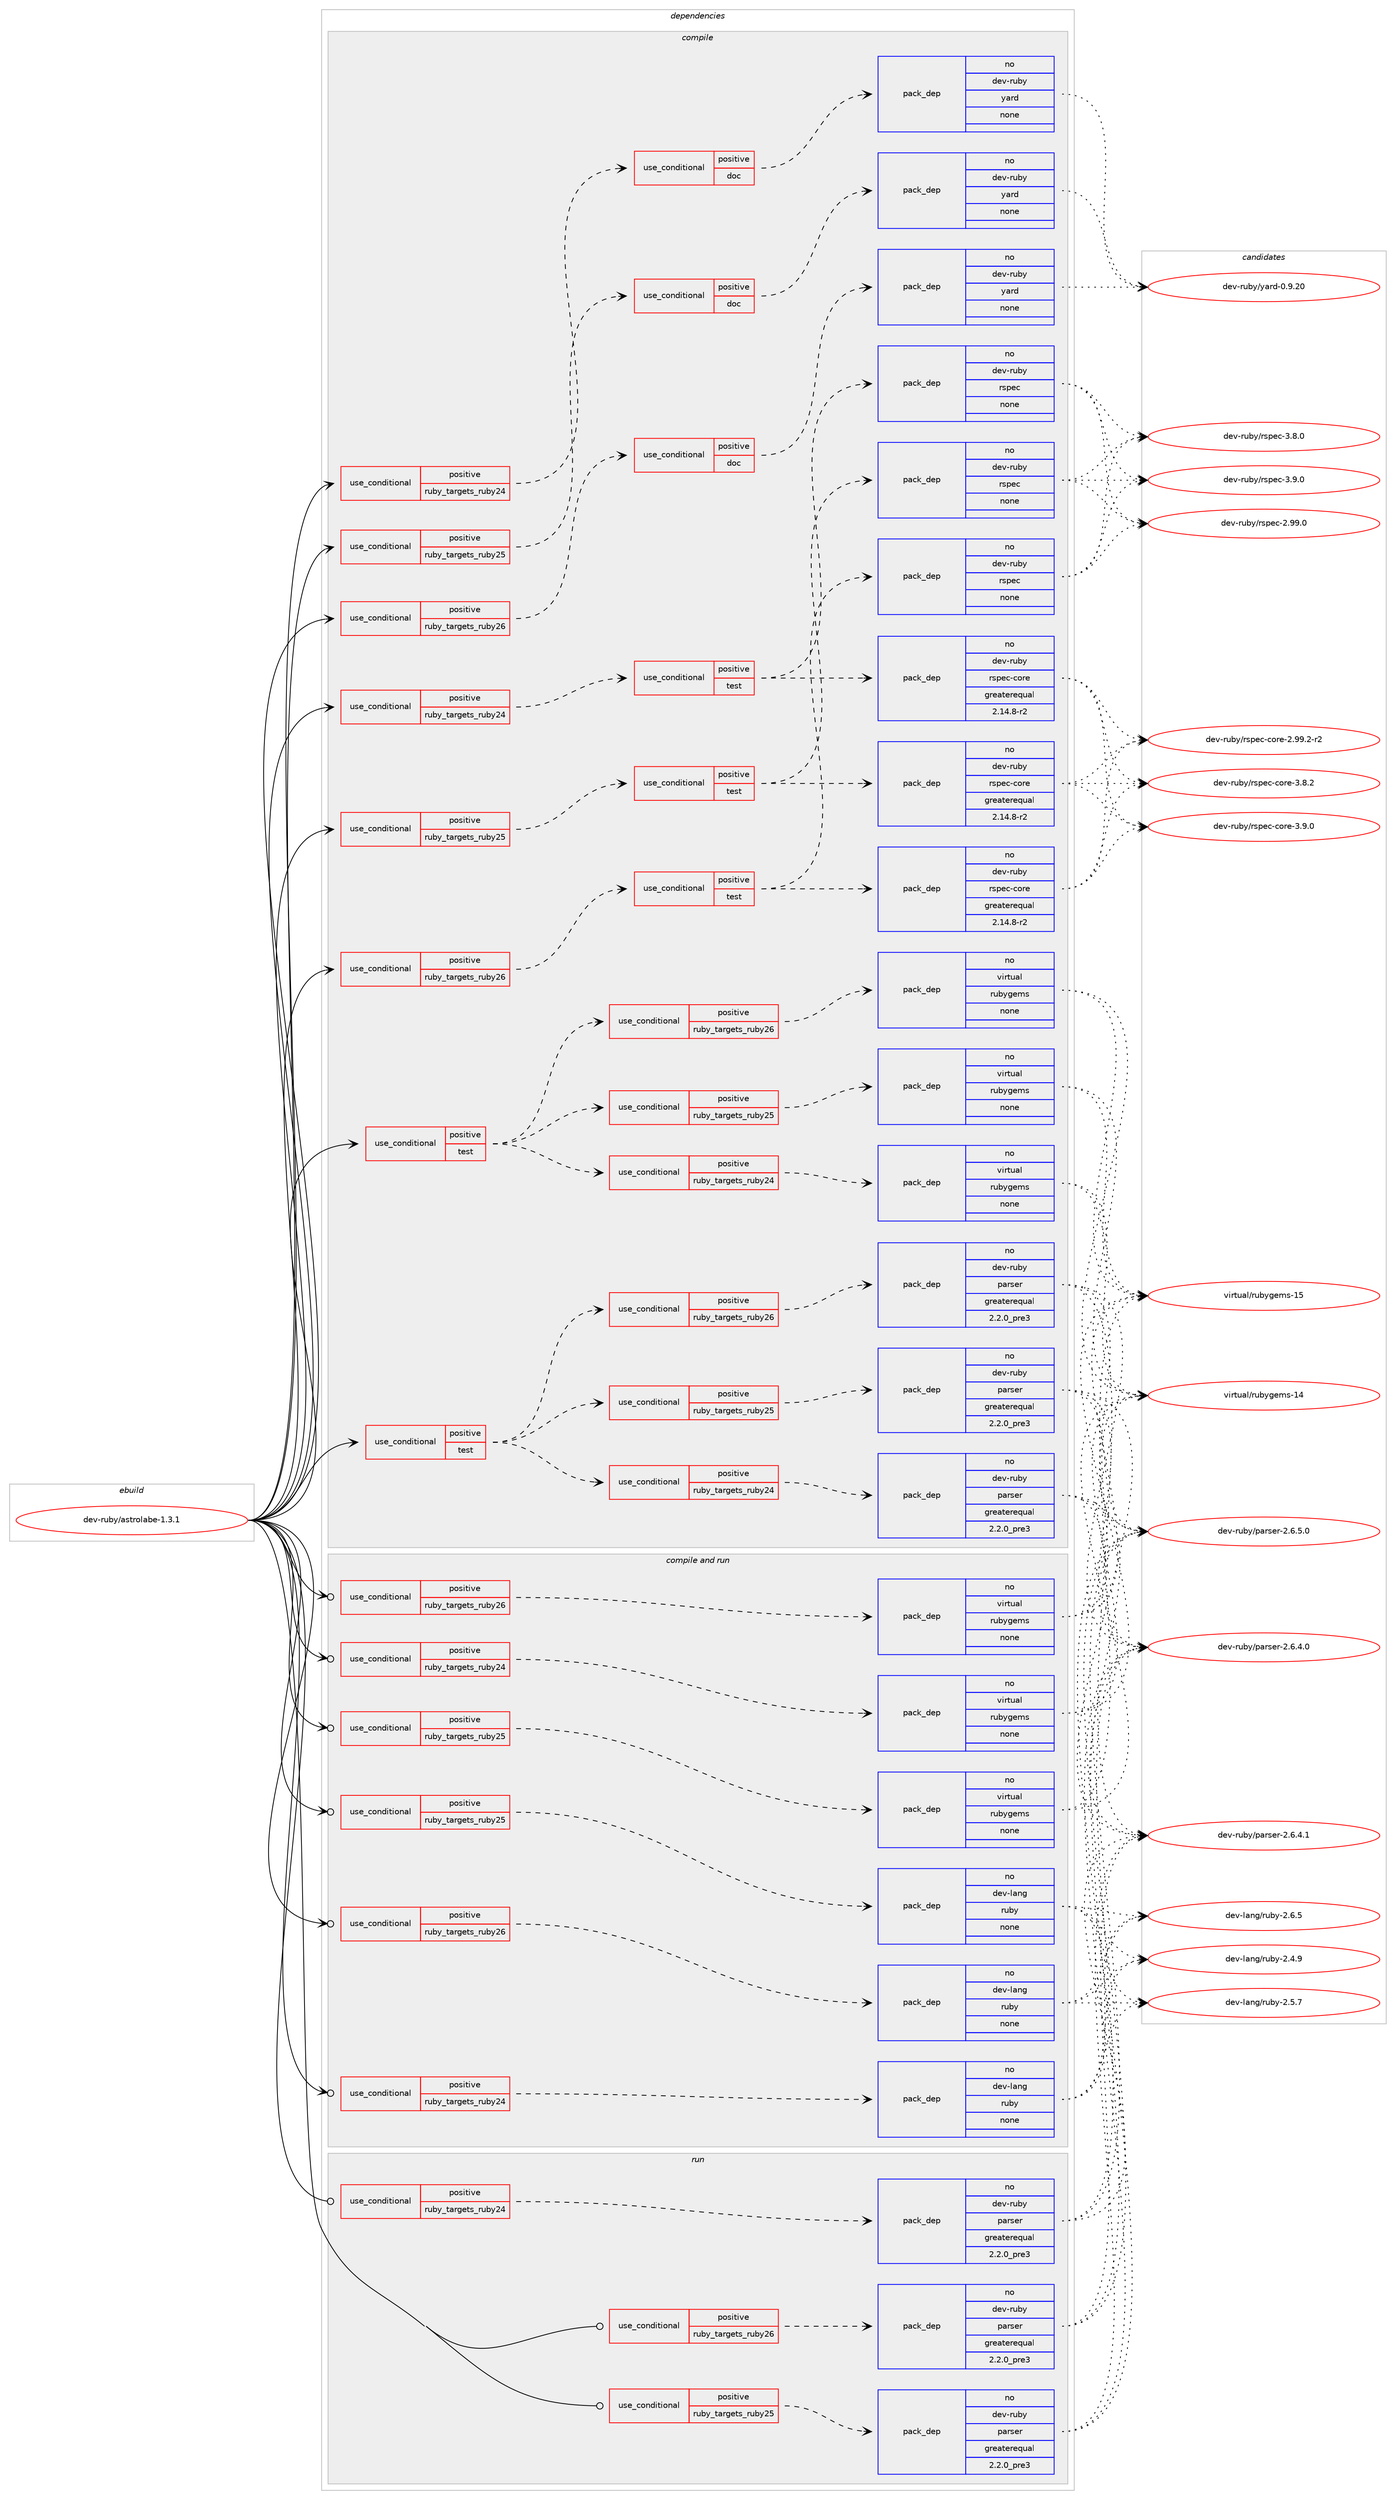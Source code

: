 digraph prolog {

# *************
# Graph options
# *************

newrank=true;
concentrate=true;
compound=true;
graph [rankdir=LR,fontname=Helvetica,fontsize=10,ranksep=1.5];#, ranksep=2.5, nodesep=0.2];
edge  [arrowhead=vee];
node  [fontname=Helvetica,fontsize=10];

# **********
# The ebuild
# **********

subgraph cluster_leftcol {
color=gray;
rank=same;
label=<<i>ebuild</i>>;
id [label="dev-ruby/astrolabe-1.3.1", color=red, width=4, href="../dev-ruby/astrolabe-1.3.1.svg"];
}

# ****************
# The dependencies
# ****************

subgraph cluster_midcol {
color=gray;
label=<<i>dependencies</i>>;
subgraph cluster_compile {
fillcolor="#eeeeee";
style=filled;
label=<<i>compile</i>>;
subgraph cond158310 {
dependency677416 [label=<<TABLE BORDER="0" CELLBORDER="1" CELLSPACING="0" CELLPADDING="4"><TR><TD ROWSPAN="3" CELLPADDING="10">use_conditional</TD></TR><TR><TD>positive</TD></TR><TR><TD>ruby_targets_ruby24</TD></TR></TABLE>>, shape=none, color=red];
subgraph cond158311 {
dependency677417 [label=<<TABLE BORDER="0" CELLBORDER="1" CELLSPACING="0" CELLPADDING="4"><TR><TD ROWSPAN="3" CELLPADDING="10">use_conditional</TD></TR><TR><TD>positive</TD></TR><TR><TD>doc</TD></TR></TABLE>>, shape=none, color=red];
subgraph pack507152 {
dependency677418 [label=<<TABLE BORDER="0" CELLBORDER="1" CELLSPACING="0" CELLPADDING="4" WIDTH="220"><TR><TD ROWSPAN="6" CELLPADDING="30">pack_dep</TD></TR><TR><TD WIDTH="110">no</TD></TR><TR><TD>dev-ruby</TD></TR><TR><TD>yard</TD></TR><TR><TD>none</TD></TR><TR><TD></TD></TR></TABLE>>, shape=none, color=blue];
}
dependency677417:e -> dependency677418:w [weight=20,style="dashed",arrowhead="vee"];
}
dependency677416:e -> dependency677417:w [weight=20,style="dashed",arrowhead="vee"];
}
id:e -> dependency677416:w [weight=20,style="solid",arrowhead="vee"];
subgraph cond158312 {
dependency677419 [label=<<TABLE BORDER="0" CELLBORDER="1" CELLSPACING="0" CELLPADDING="4"><TR><TD ROWSPAN="3" CELLPADDING="10">use_conditional</TD></TR><TR><TD>positive</TD></TR><TR><TD>ruby_targets_ruby24</TD></TR></TABLE>>, shape=none, color=red];
subgraph cond158313 {
dependency677420 [label=<<TABLE BORDER="0" CELLBORDER="1" CELLSPACING="0" CELLPADDING="4"><TR><TD ROWSPAN="3" CELLPADDING="10">use_conditional</TD></TR><TR><TD>positive</TD></TR><TR><TD>test</TD></TR></TABLE>>, shape=none, color=red];
subgraph pack507153 {
dependency677421 [label=<<TABLE BORDER="0" CELLBORDER="1" CELLSPACING="0" CELLPADDING="4" WIDTH="220"><TR><TD ROWSPAN="6" CELLPADDING="30">pack_dep</TD></TR><TR><TD WIDTH="110">no</TD></TR><TR><TD>dev-ruby</TD></TR><TR><TD>rspec</TD></TR><TR><TD>none</TD></TR><TR><TD></TD></TR></TABLE>>, shape=none, color=blue];
}
dependency677420:e -> dependency677421:w [weight=20,style="dashed",arrowhead="vee"];
subgraph pack507154 {
dependency677422 [label=<<TABLE BORDER="0" CELLBORDER="1" CELLSPACING="0" CELLPADDING="4" WIDTH="220"><TR><TD ROWSPAN="6" CELLPADDING="30">pack_dep</TD></TR><TR><TD WIDTH="110">no</TD></TR><TR><TD>dev-ruby</TD></TR><TR><TD>rspec-core</TD></TR><TR><TD>greaterequal</TD></TR><TR><TD>2.14.8-r2</TD></TR></TABLE>>, shape=none, color=blue];
}
dependency677420:e -> dependency677422:w [weight=20,style="dashed",arrowhead="vee"];
}
dependency677419:e -> dependency677420:w [weight=20,style="dashed",arrowhead="vee"];
}
id:e -> dependency677419:w [weight=20,style="solid",arrowhead="vee"];
subgraph cond158314 {
dependency677423 [label=<<TABLE BORDER="0" CELLBORDER="1" CELLSPACING="0" CELLPADDING="4"><TR><TD ROWSPAN="3" CELLPADDING="10">use_conditional</TD></TR><TR><TD>positive</TD></TR><TR><TD>ruby_targets_ruby25</TD></TR></TABLE>>, shape=none, color=red];
subgraph cond158315 {
dependency677424 [label=<<TABLE BORDER="0" CELLBORDER="1" CELLSPACING="0" CELLPADDING="4"><TR><TD ROWSPAN="3" CELLPADDING="10">use_conditional</TD></TR><TR><TD>positive</TD></TR><TR><TD>doc</TD></TR></TABLE>>, shape=none, color=red];
subgraph pack507155 {
dependency677425 [label=<<TABLE BORDER="0" CELLBORDER="1" CELLSPACING="0" CELLPADDING="4" WIDTH="220"><TR><TD ROWSPAN="6" CELLPADDING="30">pack_dep</TD></TR><TR><TD WIDTH="110">no</TD></TR><TR><TD>dev-ruby</TD></TR><TR><TD>yard</TD></TR><TR><TD>none</TD></TR><TR><TD></TD></TR></TABLE>>, shape=none, color=blue];
}
dependency677424:e -> dependency677425:w [weight=20,style="dashed",arrowhead="vee"];
}
dependency677423:e -> dependency677424:w [weight=20,style="dashed",arrowhead="vee"];
}
id:e -> dependency677423:w [weight=20,style="solid",arrowhead="vee"];
subgraph cond158316 {
dependency677426 [label=<<TABLE BORDER="0" CELLBORDER="1" CELLSPACING="0" CELLPADDING="4"><TR><TD ROWSPAN="3" CELLPADDING="10">use_conditional</TD></TR><TR><TD>positive</TD></TR><TR><TD>ruby_targets_ruby25</TD></TR></TABLE>>, shape=none, color=red];
subgraph cond158317 {
dependency677427 [label=<<TABLE BORDER="0" CELLBORDER="1" CELLSPACING="0" CELLPADDING="4"><TR><TD ROWSPAN="3" CELLPADDING="10">use_conditional</TD></TR><TR><TD>positive</TD></TR><TR><TD>test</TD></TR></TABLE>>, shape=none, color=red];
subgraph pack507156 {
dependency677428 [label=<<TABLE BORDER="0" CELLBORDER="1" CELLSPACING="0" CELLPADDING="4" WIDTH="220"><TR><TD ROWSPAN="6" CELLPADDING="30">pack_dep</TD></TR><TR><TD WIDTH="110">no</TD></TR><TR><TD>dev-ruby</TD></TR><TR><TD>rspec</TD></TR><TR><TD>none</TD></TR><TR><TD></TD></TR></TABLE>>, shape=none, color=blue];
}
dependency677427:e -> dependency677428:w [weight=20,style="dashed",arrowhead="vee"];
subgraph pack507157 {
dependency677429 [label=<<TABLE BORDER="0" CELLBORDER="1" CELLSPACING="0" CELLPADDING="4" WIDTH="220"><TR><TD ROWSPAN="6" CELLPADDING="30">pack_dep</TD></TR><TR><TD WIDTH="110">no</TD></TR><TR><TD>dev-ruby</TD></TR><TR><TD>rspec-core</TD></TR><TR><TD>greaterequal</TD></TR><TR><TD>2.14.8-r2</TD></TR></TABLE>>, shape=none, color=blue];
}
dependency677427:e -> dependency677429:w [weight=20,style="dashed",arrowhead="vee"];
}
dependency677426:e -> dependency677427:w [weight=20,style="dashed",arrowhead="vee"];
}
id:e -> dependency677426:w [weight=20,style="solid",arrowhead="vee"];
subgraph cond158318 {
dependency677430 [label=<<TABLE BORDER="0" CELLBORDER="1" CELLSPACING="0" CELLPADDING="4"><TR><TD ROWSPAN="3" CELLPADDING="10">use_conditional</TD></TR><TR><TD>positive</TD></TR><TR><TD>ruby_targets_ruby26</TD></TR></TABLE>>, shape=none, color=red];
subgraph cond158319 {
dependency677431 [label=<<TABLE BORDER="0" CELLBORDER="1" CELLSPACING="0" CELLPADDING="4"><TR><TD ROWSPAN="3" CELLPADDING="10">use_conditional</TD></TR><TR><TD>positive</TD></TR><TR><TD>doc</TD></TR></TABLE>>, shape=none, color=red];
subgraph pack507158 {
dependency677432 [label=<<TABLE BORDER="0" CELLBORDER="1" CELLSPACING="0" CELLPADDING="4" WIDTH="220"><TR><TD ROWSPAN="6" CELLPADDING="30">pack_dep</TD></TR><TR><TD WIDTH="110">no</TD></TR><TR><TD>dev-ruby</TD></TR><TR><TD>yard</TD></TR><TR><TD>none</TD></TR><TR><TD></TD></TR></TABLE>>, shape=none, color=blue];
}
dependency677431:e -> dependency677432:w [weight=20,style="dashed",arrowhead="vee"];
}
dependency677430:e -> dependency677431:w [weight=20,style="dashed",arrowhead="vee"];
}
id:e -> dependency677430:w [weight=20,style="solid",arrowhead="vee"];
subgraph cond158320 {
dependency677433 [label=<<TABLE BORDER="0" CELLBORDER="1" CELLSPACING="0" CELLPADDING="4"><TR><TD ROWSPAN="3" CELLPADDING="10">use_conditional</TD></TR><TR><TD>positive</TD></TR><TR><TD>ruby_targets_ruby26</TD></TR></TABLE>>, shape=none, color=red];
subgraph cond158321 {
dependency677434 [label=<<TABLE BORDER="0" CELLBORDER="1" CELLSPACING="0" CELLPADDING="4"><TR><TD ROWSPAN="3" CELLPADDING="10">use_conditional</TD></TR><TR><TD>positive</TD></TR><TR><TD>test</TD></TR></TABLE>>, shape=none, color=red];
subgraph pack507159 {
dependency677435 [label=<<TABLE BORDER="0" CELLBORDER="1" CELLSPACING="0" CELLPADDING="4" WIDTH="220"><TR><TD ROWSPAN="6" CELLPADDING="30">pack_dep</TD></TR><TR><TD WIDTH="110">no</TD></TR><TR><TD>dev-ruby</TD></TR><TR><TD>rspec</TD></TR><TR><TD>none</TD></TR><TR><TD></TD></TR></TABLE>>, shape=none, color=blue];
}
dependency677434:e -> dependency677435:w [weight=20,style="dashed",arrowhead="vee"];
subgraph pack507160 {
dependency677436 [label=<<TABLE BORDER="0" CELLBORDER="1" CELLSPACING="0" CELLPADDING="4" WIDTH="220"><TR><TD ROWSPAN="6" CELLPADDING="30">pack_dep</TD></TR><TR><TD WIDTH="110">no</TD></TR><TR><TD>dev-ruby</TD></TR><TR><TD>rspec-core</TD></TR><TR><TD>greaterequal</TD></TR><TR><TD>2.14.8-r2</TD></TR></TABLE>>, shape=none, color=blue];
}
dependency677434:e -> dependency677436:w [weight=20,style="dashed",arrowhead="vee"];
}
dependency677433:e -> dependency677434:w [weight=20,style="dashed",arrowhead="vee"];
}
id:e -> dependency677433:w [weight=20,style="solid",arrowhead="vee"];
subgraph cond158322 {
dependency677437 [label=<<TABLE BORDER="0" CELLBORDER="1" CELLSPACING="0" CELLPADDING="4"><TR><TD ROWSPAN="3" CELLPADDING="10">use_conditional</TD></TR><TR><TD>positive</TD></TR><TR><TD>test</TD></TR></TABLE>>, shape=none, color=red];
subgraph cond158323 {
dependency677438 [label=<<TABLE BORDER="0" CELLBORDER="1" CELLSPACING="0" CELLPADDING="4"><TR><TD ROWSPAN="3" CELLPADDING="10">use_conditional</TD></TR><TR><TD>positive</TD></TR><TR><TD>ruby_targets_ruby24</TD></TR></TABLE>>, shape=none, color=red];
subgraph pack507161 {
dependency677439 [label=<<TABLE BORDER="0" CELLBORDER="1" CELLSPACING="0" CELLPADDING="4" WIDTH="220"><TR><TD ROWSPAN="6" CELLPADDING="30">pack_dep</TD></TR><TR><TD WIDTH="110">no</TD></TR><TR><TD>dev-ruby</TD></TR><TR><TD>parser</TD></TR><TR><TD>greaterequal</TD></TR><TR><TD>2.2.0_pre3</TD></TR></TABLE>>, shape=none, color=blue];
}
dependency677438:e -> dependency677439:w [weight=20,style="dashed",arrowhead="vee"];
}
dependency677437:e -> dependency677438:w [weight=20,style="dashed",arrowhead="vee"];
subgraph cond158324 {
dependency677440 [label=<<TABLE BORDER="0" CELLBORDER="1" CELLSPACING="0" CELLPADDING="4"><TR><TD ROWSPAN="3" CELLPADDING="10">use_conditional</TD></TR><TR><TD>positive</TD></TR><TR><TD>ruby_targets_ruby25</TD></TR></TABLE>>, shape=none, color=red];
subgraph pack507162 {
dependency677441 [label=<<TABLE BORDER="0" CELLBORDER="1" CELLSPACING="0" CELLPADDING="4" WIDTH="220"><TR><TD ROWSPAN="6" CELLPADDING="30">pack_dep</TD></TR><TR><TD WIDTH="110">no</TD></TR><TR><TD>dev-ruby</TD></TR><TR><TD>parser</TD></TR><TR><TD>greaterequal</TD></TR><TR><TD>2.2.0_pre3</TD></TR></TABLE>>, shape=none, color=blue];
}
dependency677440:e -> dependency677441:w [weight=20,style="dashed",arrowhead="vee"];
}
dependency677437:e -> dependency677440:w [weight=20,style="dashed",arrowhead="vee"];
subgraph cond158325 {
dependency677442 [label=<<TABLE BORDER="0" CELLBORDER="1" CELLSPACING="0" CELLPADDING="4"><TR><TD ROWSPAN="3" CELLPADDING="10">use_conditional</TD></TR><TR><TD>positive</TD></TR><TR><TD>ruby_targets_ruby26</TD></TR></TABLE>>, shape=none, color=red];
subgraph pack507163 {
dependency677443 [label=<<TABLE BORDER="0" CELLBORDER="1" CELLSPACING="0" CELLPADDING="4" WIDTH="220"><TR><TD ROWSPAN="6" CELLPADDING="30">pack_dep</TD></TR><TR><TD WIDTH="110">no</TD></TR><TR><TD>dev-ruby</TD></TR><TR><TD>parser</TD></TR><TR><TD>greaterequal</TD></TR><TR><TD>2.2.0_pre3</TD></TR></TABLE>>, shape=none, color=blue];
}
dependency677442:e -> dependency677443:w [weight=20,style="dashed",arrowhead="vee"];
}
dependency677437:e -> dependency677442:w [weight=20,style="dashed",arrowhead="vee"];
}
id:e -> dependency677437:w [weight=20,style="solid",arrowhead="vee"];
subgraph cond158326 {
dependency677444 [label=<<TABLE BORDER="0" CELLBORDER="1" CELLSPACING="0" CELLPADDING="4"><TR><TD ROWSPAN="3" CELLPADDING="10">use_conditional</TD></TR><TR><TD>positive</TD></TR><TR><TD>test</TD></TR></TABLE>>, shape=none, color=red];
subgraph cond158327 {
dependency677445 [label=<<TABLE BORDER="0" CELLBORDER="1" CELLSPACING="0" CELLPADDING="4"><TR><TD ROWSPAN="3" CELLPADDING="10">use_conditional</TD></TR><TR><TD>positive</TD></TR><TR><TD>ruby_targets_ruby24</TD></TR></TABLE>>, shape=none, color=red];
subgraph pack507164 {
dependency677446 [label=<<TABLE BORDER="0" CELLBORDER="1" CELLSPACING="0" CELLPADDING="4" WIDTH="220"><TR><TD ROWSPAN="6" CELLPADDING="30">pack_dep</TD></TR><TR><TD WIDTH="110">no</TD></TR><TR><TD>virtual</TD></TR><TR><TD>rubygems</TD></TR><TR><TD>none</TD></TR><TR><TD></TD></TR></TABLE>>, shape=none, color=blue];
}
dependency677445:e -> dependency677446:w [weight=20,style="dashed",arrowhead="vee"];
}
dependency677444:e -> dependency677445:w [weight=20,style="dashed",arrowhead="vee"];
subgraph cond158328 {
dependency677447 [label=<<TABLE BORDER="0" CELLBORDER="1" CELLSPACING="0" CELLPADDING="4"><TR><TD ROWSPAN="3" CELLPADDING="10">use_conditional</TD></TR><TR><TD>positive</TD></TR><TR><TD>ruby_targets_ruby25</TD></TR></TABLE>>, shape=none, color=red];
subgraph pack507165 {
dependency677448 [label=<<TABLE BORDER="0" CELLBORDER="1" CELLSPACING="0" CELLPADDING="4" WIDTH="220"><TR><TD ROWSPAN="6" CELLPADDING="30">pack_dep</TD></TR><TR><TD WIDTH="110">no</TD></TR><TR><TD>virtual</TD></TR><TR><TD>rubygems</TD></TR><TR><TD>none</TD></TR><TR><TD></TD></TR></TABLE>>, shape=none, color=blue];
}
dependency677447:e -> dependency677448:w [weight=20,style="dashed",arrowhead="vee"];
}
dependency677444:e -> dependency677447:w [weight=20,style="dashed",arrowhead="vee"];
subgraph cond158329 {
dependency677449 [label=<<TABLE BORDER="0" CELLBORDER="1" CELLSPACING="0" CELLPADDING="4"><TR><TD ROWSPAN="3" CELLPADDING="10">use_conditional</TD></TR><TR><TD>positive</TD></TR><TR><TD>ruby_targets_ruby26</TD></TR></TABLE>>, shape=none, color=red];
subgraph pack507166 {
dependency677450 [label=<<TABLE BORDER="0" CELLBORDER="1" CELLSPACING="0" CELLPADDING="4" WIDTH="220"><TR><TD ROWSPAN="6" CELLPADDING="30">pack_dep</TD></TR><TR><TD WIDTH="110">no</TD></TR><TR><TD>virtual</TD></TR><TR><TD>rubygems</TD></TR><TR><TD>none</TD></TR><TR><TD></TD></TR></TABLE>>, shape=none, color=blue];
}
dependency677449:e -> dependency677450:w [weight=20,style="dashed",arrowhead="vee"];
}
dependency677444:e -> dependency677449:w [weight=20,style="dashed",arrowhead="vee"];
}
id:e -> dependency677444:w [weight=20,style="solid",arrowhead="vee"];
}
subgraph cluster_compileandrun {
fillcolor="#eeeeee";
style=filled;
label=<<i>compile and run</i>>;
subgraph cond158330 {
dependency677451 [label=<<TABLE BORDER="0" CELLBORDER="1" CELLSPACING="0" CELLPADDING="4"><TR><TD ROWSPAN="3" CELLPADDING="10">use_conditional</TD></TR><TR><TD>positive</TD></TR><TR><TD>ruby_targets_ruby24</TD></TR></TABLE>>, shape=none, color=red];
subgraph pack507167 {
dependency677452 [label=<<TABLE BORDER="0" CELLBORDER="1" CELLSPACING="0" CELLPADDING="4" WIDTH="220"><TR><TD ROWSPAN="6" CELLPADDING="30">pack_dep</TD></TR><TR><TD WIDTH="110">no</TD></TR><TR><TD>dev-lang</TD></TR><TR><TD>ruby</TD></TR><TR><TD>none</TD></TR><TR><TD></TD></TR></TABLE>>, shape=none, color=blue];
}
dependency677451:e -> dependency677452:w [weight=20,style="dashed",arrowhead="vee"];
}
id:e -> dependency677451:w [weight=20,style="solid",arrowhead="odotvee"];
subgraph cond158331 {
dependency677453 [label=<<TABLE BORDER="0" CELLBORDER="1" CELLSPACING="0" CELLPADDING="4"><TR><TD ROWSPAN="3" CELLPADDING="10">use_conditional</TD></TR><TR><TD>positive</TD></TR><TR><TD>ruby_targets_ruby24</TD></TR></TABLE>>, shape=none, color=red];
subgraph pack507168 {
dependency677454 [label=<<TABLE BORDER="0" CELLBORDER="1" CELLSPACING="0" CELLPADDING="4" WIDTH="220"><TR><TD ROWSPAN="6" CELLPADDING="30">pack_dep</TD></TR><TR><TD WIDTH="110">no</TD></TR><TR><TD>virtual</TD></TR><TR><TD>rubygems</TD></TR><TR><TD>none</TD></TR><TR><TD></TD></TR></TABLE>>, shape=none, color=blue];
}
dependency677453:e -> dependency677454:w [weight=20,style="dashed",arrowhead="vee"];
}
id:e -> dependency677453:w [weight=20,style="solid",arrowhead="odotvee"];
subgraph cond158332 {
dependency677455 [label=<<TABLE BORDER="0" CELLBORDER="1" CELLSPACING="0" CELLPADDING="4"><TR><TD ROWSPAN="3" CELLPADDING="10">use_conditional</TD></TR><TR><TD>positive</TD></TR><TR><TD>ruby_targets_ruby25</TD></TR></TABLE>>, shape=none, color=red];
subgraph pack507169 {
dependency677456 [label=<<TABLE BORDER="0" CELLBORDER="1" CELLSPACING="0" CELLPADDING="4" WIDTH="220"><TR><TD ROWSPAN="6" CELLPADDING="30">pack_dep</TD></TR><TR><TD WIDTH="110">no</TD></TR><TR><TD>dev-lang</TD></TR><TR><TD>ruby</TD></TR><TR><TD>none</TD></TR><TR><TD></TD></TR></TABLE>>, shape=none, color=blue];
}
dependency677455:e -> dependency677456:w [weight=20,style="dashed",arrowhead="vee"];
}
id:e -> dependency677455:w [weight=20,style="solid",arrowhead="odotvee"];
subgraph cond158333 {
dependency677457 [label=<<TABLE BORDER="0" CELLBORDER="1" CELLSPACING="0" CELLPADDING="4"><TR><TD ROWSPAN="3" CELLPADDING="10">use_conditional</TD></TR><TR><TD>positive</TD></TR><TR><TD>ruby_targets_ruby25</TD></TR></TABLE>>, shape=none, color=red];
subgraph pack507170 {
dependency677458 [label=<<TABLE BORDER="0" CELLBORDER="1" CELLSPACING="0" CELLPADDING="4" WIDTH="220"><TR><TD ROWSPAN="6" CELLPADDING="30">pack_dep</TD></TR><TR><TD WIDTH="110">no</TD></TR><TR><TD>virtual</TD></TR><TR><TD>rubygems</TD></TR><TR><TD>none</TD></TR><TR><TD></TD></TR></TABLE>>, shape=none, color=blue];
}
dependency677457:e -> dependency677458:w [weight=20,style="dashed",arrowhead="vee"];
}
id:e -> dependency677457:w [weight=20,style="solid",arrowhead="odotvee"];
subgraph cond158334 {
dependency677459 [label=<<TABLE BORDER="0" CELLBORDER="1" CELLSPACING="0" CELLPADDING="4"><TR><TD ROWSPAN="3" CELLPADDING="10">use_conditional</TD></TR><TR><TD>positive</TD></TR><TR><TD>ruby_targets_ruby26</TD></TR></TABLE>>, shape=none, color=red];
subgraph pack507171 {
dependency677460 [label=<<TABLE BORDER="0" CELLBORDER="1" CELLSPACING="0" CELLPADDING="4" WIDTH="220"><TR><TD ROWSPAN="6" CELLPADDING="30">pack_dep</TD></TR><TR><TD WIDTH="110">no</TD></TR><TR><TD>dev-lang</TD></TR><TR><TD>ruby</TD></TR><TR><TD>none</TD></TR><TR><TD></TD></TR></TABLE>>, shape=none, color=blue];
}
dependency677459:e -> dependency677460:w [weight=20,style="dashed",arrowhead="vee"];
}
id:e -> dependency677459:w [weight=20,style="solid",arrowhead="odotvee"];
subgraph cond158335 {
dependency677461 [label=<<TABLE BORDER="0" CELLBORDER="1" CELLSPACING="0" CELLPADDING="4"><TR><TD ROWSPAN="3" CELLPADDING="10">use_conditional</TD></TR><TR><TD>positive</TD></TR><TR><TD>ruby_targets_ruby26</TD></TR></TABLE>>, shape=none, color=red];
subgraph pack507172 {
dependency677462 [label=<<TABLE BORDER="0" CELLBORDER="1" CELLSPACING="0" CELLPADDING="4" WIDTH="220"><TR><TD ROWSPAN="6" CELLPADDING="30">pack_dep</TD></TR><TR><TD WIDTH="110">no</TD></TR><TR><TD>virtual</TD></TR><TR><TD>rubygems</TD></TR><TR><TD>none</TD></TR><TR><TD></TD></TR></TABLE>>, shape=none, color=blue];
}
dependency677461:e -> dependency677462:w [weight=20,style="dashed",arrowhead="vee"];
}
id:e -> dependency677461:w [weight=20,style="solid",arrowhead="odotvee"];
}
subgraph cluster_run {
fillcolor="#eeeeee";
style=filled;
label=<<i>run</i>>;
subgraph cond158336 {
dependency677463 [label=<<TABLE BORDER="0" CELLBORDER="1" CELLSPACING="0" CELLPADDING="4"><TR><TD ROWSPAN="3" CELLPADDING="10">use_conditional</TD></TR><TR><TD>positive</TD></TR><TR><TD>ruby_targets_ruby24</TD></TR></TABLE>>, shape=none, color=red];
subgraph pack507173 {
dependency677464 [label=<<TABLE BORDER="0" CELLBORDER="1" CELLSPACING="0" CELLPADDING="4" WIDTH="220"><TR><TD ROWSPAN="6" CELLPADDING="30">pack_dep</TD></TR><TR><TD WIDTH="110">no</TD></TR><TR><TD>dev-ruby</TD></TR><TR><TD>parser</TD></TR><TR><TD>greaterequal</TD></TR><TR><TD>2.2.0_pre3</TD></TR></TABLE>>, shape=none, color=blue];
}
dependency677463:e -> dependency677464:w [weight=20,style="dashed",arrowhead="vee"];
}
id:e -> dependency677463:w [weight=20,style="solid",arrowhead="odot"];
subgraph cond158337 {
dependency677465 [label=<<TABLE BORDER="0" CELLBORDER="1" CELLSPACING="0" CELLPADDING="4"><TR><TD ROWSPAN="3" CELLPADDING="10">use_conditional</TD></TR><TR><TD>positive</TD></TR><TR><TD>ruby_targets_ruby25</TD></TR></TABLE>>, shape=none, color=red];
subgraph pack507174 {
dependency677466 [label=<<TABLE BORDER="0" CELLBORDER="1" CELLSPACING="0" CELLPADDING="4" WIDTH="220"><TR><TD ROWSPAN="6" CELLPADDING="30">pack_dep</TD></TR><TR><TD WIDTH="110">no</TD></TR><TR><TD>dev-ruby</TD></TR><TR><TD>parser</TD></TR><TR><TD>greaterequal</TD></TR><TR><TD>2.2.0_pre3</TD></TR></TABLE>>, shape=none, color=blue];
}
dependency677465:e -> dependency677466:w [weight=20,style="dashed",arrowhead="vee"];
}
id:e -> dependency677465:w [weight=20,style="solid",arrowhead="odot"];
subgraph cond158338 {
dependency677467 [label=<<TABLE BORDER="0" CELLBORDER="1" CELLSPACING="0" CELLPADDING="4"><TR><TD ROWSPAN="3" CELLPADDING="10">use_conditional</TD></TR><TR><TD>positive</TD></TR><TR><TD>ruby_targets_ruby26</TD></TR></TABLE>>, shape=none, color=red];
subgraph pack507175 {
dependency677468 [label=<<TABLE BORDER="0" CELLBORDER="1" CELLSPACING="0" CELLPADDING="4" WIDTH="220"><TR><TD ROWSPAN="6" CELLPADDING="30">pack_dep</TD></TR><TR><TD WIDTH="110">no</TD></TR><TR><TD>dev-ruby</TD></TR><TR><TD>parser</TD></TR><TR><TD>greaterequal</TD></TR><TR><TD>2.2.0_pre3</TD></TR></TABLE>>, shape=none, color=blue];
}
dependency677467:e -> dependency677468:w [weight=20,style="dashed",arrowhead="vee"];
}
id:e -> dependency677467:w [weight=20,style="solid",arrowhead="odot"];
}
}

# **************
# The candidates
# **************

subgraph cluster_choices {
rank=same;
color=gray;
label=<<i>candidates</i>>;

subgraph choice507152 {
color=black;
nodesep=1;
choice1001011184511411798121471219711410045484657465048 [label="dev-ruby/yard-0.9.20", color=red, width=4,href="../dev-ruby/yard-0.9.20.svg"];
dependency677418:e -> choice1001011184511411798121471219711410045484657465048:w [style=dotted,weight="100"];
}
subgraph choice507153 {
color=black;
nodesep=1;
choice1001011184511411798121471141151121019945504657574648 [label="dev-ruby/rspec-2.99.0", color=red, width=4,href="../dev-ruby/rspec-2.99.0.svg"];
choice10010111845114117981214711411511210199455146564648 [label="dev-ruby/rspec-3.8.0", color=red, width=4,href="../dev-ruby/rspec-3.8.0.svg"];
choice10010111845114117981214711411511210199455146574648 [label="dev-ruby/rspec-3.9.0", color=red, width=4,href="../dev-ruby/rspec-3.9.0.svg"];
dependency677421:e -> choice1001011184511411798121471141151121019945504657574648:w [style=dotted,weight="100"];
dependency677421:e -> choice10010111845114117981214711411511210199455146564648:w [style=dotted,weight="100"];
dependency677421:e -> choice10010111845114117981214711411511210199455146574648:w [style=dotted,weight="100"];
}
subgraph choice507154 {
color=black;
nodesep=1;
choice100101118451141179812147114115112101994599111114101455046575746504511450 [label="dev-ruby/rspec-core-2.99.2-r2", color=red, width=4,href="../dev-ruby/rspec-core-2.99.2-r2.svg"];
choice100101118451141179812147114115112101994599111114101455146564650 [label="dev-ruby/rspec-core-3.8.2", color=red, width=4,href="../dev-ruby/rspec-core-3.8.2.svg"];
choice100101118451141179812147114115112101994599111114101455146574648 [label="dev-ruby/rspec-core-3.9.0", color=red, width=4,href="../dev-ruby/rspec-core-3.9.0.svg"];
dependency677422:e -> choice100101118451141179812147114115112101994599111114101455046575746504511450:w [style=dotted,weight="100"];
dependency677422:e -> choice100101118451141179812147114115112101994599111114101455146564650:w [style=dotted,weight="100"];
dependency677422:e -> choice100101118451141179812147114115112101994599111114101455146574648:w [style=dotted,weight="100"];
}
subgraph choice507155 {
color=black;
nodesep=1;
choice1001011184511411798121471219711410045484657465048 [label="dev-ruby/yard-0.9.20", color=red, width=4,href="../dev-ruby/yard-0.9.20.svg"];
dependency677425:e -> choice1001011184511411798121471219711410045484657465048:w [style=dotted,weight="100"];
}
subgraph choice507156 {
color=black;
nodesep=1;
choice1001011184511411798121471141151121019945504657574648 [label="dev-ruby/rspec-2.99.0", color=red, width=4,href="../dev-ruby/rspec-2.99.0.svg"];
choice10010111845114117981214711411511210199455146564648 [label="dev-ruby/rspec-3.8.0", color=red, width=4,href="../dev-ruby/rspec-3.8.0.svg"];
choice10010111845114117981214711411511210199455146574648 [label="dev-ruby/rspec-3.9.0", color=red, width=4,href="../dev-ruby/rspec-3.9.0.svg"];
dependency677428:e -> choice1001011184511411798121471141151121019945504657574648:w [style=dotted,weight="100"];
dependency677428:e -> choice10010111845114117981214711411511210199455146564648:w [style=dotted,weight="100"];
dependency677428:e -> choice10010111845114117981214711411511210199455146574648:w [style=dotted,weight="100"];
}
subgraph choice507157 {
color=black;
nodesep=1;
choice100101118451141179812147114115112101994599111114101455046575746504511450 [label="dev-ruby/rspec-core-2.99.2-r2", color=red, width=4,href="../dev-ruby/rspec-core-2.99.2-r2.svg"];
choice100101118451141179812147114115112101994599111114101455146564650 [label="dev-ruby/rspec-core-3.8.2", color=red, width=4,href="../dev-ruby/rspec-core-3.8.2.svg"];
choice100101118451141179812147114115112101994599111114101455146574648 [label="dev-ruby/rspec-core-3.9.0", color=red, width=4,href="../dev-ruby/rspec-core-3.9.0.svg"];
dependency677429:e -> choice100101118451141179812147114115112101994599111114101455046575746504511450:w [style=dotted,weight="100"];
dependency677429:e -> choice100101118451141179812147114115112101994599111114101455146564650:w [style=dotted,weight="100"];
dependency677429:e -> choice100101118451141179812147114115112101994599111114101455146574648:w [style=dotted,weight="100"];
}
subgraph choice507158 {
color=black;
nodesep=1;
choice1001011184511411798121471219711410045484657465048 [label="dev-ruby/yard-0.9.20", color=red, width=4,href="../dev-ruby/yard-0.9.20.svg"];
dependency677432:e -> choice1001011184511411798121471219711410045484657465048:w [style=dotted,weight="100"];
}
subgraph choice507159 {
color=black;
nodesep=1;
choice1001011184511411798121471141151121019945504657574648 [label="dev-ruby/rspec-2.99.0", color=red, width=4,href="../dev-ruby/rspec-2.99.0.svg"];
choice10010111845114117981214711411511210199455146564648 [label="dev-ruby/rspec-3.8.0", color=red, width=4,href="../dev-ruby/rspec-3.8.0.svg"];
choice10010111845114117981214711411511210199455146574648 [label="dev-ruby/rspec-3.9.0", color=red, width=4,href="../dev-ruby/rspec-3.9.0.svg"];
dependency677435:e -> choice1001011184511411798121471141151121019945504657574648:w [style=dotted,weight="100"];
dependency677435:e -> choice10010111845114117981214711411511210199455146564648:w [style=dotted,weight="100"];
dependency677435:e -> choice10010111845114117981214711411511210199455146574648:w [style=dotted,weight="100"];
}
subgraph choice507160 {
color=black;
nodesep=1;
choice100101118451141179812147114115112101994599111114101455046575746504511450 [label="dev-ruby/rspec-core-2.99.2-r2", color=red, width=4,href="../dev-ruby/rspec-core-2.99.2-r2.svg"];
choice100101118451141179812147114115112101994599111114101455146564650 [label="dev-ruby/rspec-core-3.8.2", color=red, width=4,href="../dev-ruby/rspec-core-3.8.2.svg"];
choice100101118451141179812147114115112101994599111114101455146574648 [label="dev-ruby/rspec-core-3.9.0", color=red, width=4,href="../dev-ruby/rspec-core-3.9.0.svg"];
dependency677436:e -> choice100101118451141179812147114115112101994599111114101455046575746504511450:w [style=dotted,weight="100"];
dependency677436:e -> choice100101118451141179812147114115112101994599111114101455146564650:w [style=dotted,weight="100"];
dependency677436:e -> choice100101118451141179812147114115112101994599111114101455146574648:w [style=dotted,weight="100"];
}
subgraph choice507161 {
color=black;
nodesep=1;
choice100101118451141179812147112971141151011144550465446524648 [label="dev-ruby/parser-2.6.4.0", color=red, width=4,href="../dev-ruby/parser-2.6.4.0.svg"];
choice100101118451141179812147112971141151011144550465446524649 [label="dev-ruby/parser-2.6.4.1", color=red, width=4,href="../dev-ruby/parser-2.6.4.1.svg"];
choice100101118451141179812147112971141151011144550465446534648 [label="dev-ruby/parser-2.6.5.0", color=red, width=4,href="../dev-ruby/parser-2.6.5.0.svg"];
dependency677439:e -> choice100101118451141179812147112971141151011144550465446524648:w [style=dotted,weight="100"];
dependency677439:e -> choice100101118451141179812147112971141151011144550465446524649:w [style=dotted,weight="100"];
dependency677439:e -> choice100101118451141179812147112971141151011144550465446534648:w [style=dotted,weight="100"];
}
subgraph choice507162 {
color=black;
nodesep=1;
choice100101118451141179812147112971141151011144550465446524648 [label="dev-ruby/parser-2.6.4.0", color=red, width=4,href="../dev-ruby/parser-2.6.4.0.svg"];
choice100101118451141179812147112971141151011144550465446524649 [label="dev-ruby/parser-2.6.4.1", color=red, width=4,href="../dev-ruby/parser-2.6.4.1.svg"];
choice100101118451141179812147112971141151011144550465446534648 [label="dev-ruby/parser-2.6.5.0", color=red, width=4,href="../dev-ruby/parser-2.6.5.0.svg"];
dependency677441:e -> choice100101118451141179812147112971141151011144550465446524648:w [style=dotted,weight="100"];
dependency677441:e -> choice100101118451141179812147112971141151011144550465446524649:w [style=dotted,weight="100"];
dependency677441:e -> choice100101118451141179812147112971141151011144550465446534648:w [style=dotted,weight="100"];
}
subgraph choice507163 {
color=black;
nodesep=1;
choice100101118451141179812147112971141151011144550465446524648 [label="dev-ruby/parser-2.6.4.0", color=red, width=4,href="../dev-ruby/parser-2.6.4.0.svg"];
choice100101118451141179812147112971141151011144550465446524649 [label="dev-ruby/parser-2.6.4.1", color=red, width=4,href="../dev-ruby/parser-2.6.4.1.svg"];
choice100101118451141179812147112971141151011144550465446534648 [label="dev-ruby/parser-2.6.5.0", color=red, width=4,href="../dev-ruby/parser-2.6.5.0.svg"];
dependency677443:e -> choice100101118451141179812147112971141151011144550465446524648:w [style=dotted,weight="100"];
dependency677443:e -> choice100101118451141179812147112971141151011144550465446524649:w [style=dotted,weight="100"];
dependency677443:e -> choice100101118451141179812147112971141151011144550465446534648:w [style=dotted,weight="100"];
}
subgraph choice507164 {
color=black;
nodesep=1;
choice118105114116117971084711411798121103101109115454952 [label="virtual/rubygems-14", color=red, width=4,href="../virtual/rubygems-14.svg"];
choice118105114116117971084711411798121103101109115454953 [label="virtual/rubygems-15", color=red, width=4,href="../virtual/rubygems-15.svg"];
dependency677446:e -> choice118105114116117971084711411798121103101109115454952:w [style=dotted,weight="100"];
dependency677446:e -> choice118105114116117971084711411798121103101109115454953:w [style=dotted,weight="100"];
}
subgraph choice507165 {
color=black;
nodesep=1;
choice118105114116117971084711411798121103101109115454952 [label="virtual/rubygems-14", color=red, width=4,href="../virtual/rubygems-14.svg"];
choice118105114116117971084711411798121103101109115454953 [label="virtual/rubygems-15", color=red, width=4,href="../virtual/rubygems-15.svg"];
dependency677448:e -> choice118105114116117971084711411798121103101109115454952:w [style=dotted,weight="100"];
dependency677448:e -> choice118105114116117971084711411798121103101109115454953:w [style=dotted,weight="100"];
}
subgraph choice507166 {
color=black;
nodesep=1;
choice118105114116117971084711411798121103101109115454952 [label="virtual/rubygems-14", color=red, width=4,href="../virtual/rubygems-14.svg"];
choice118105114116117971084711411798121103101109115454953 [label="virtual/rubygems-15", color=red, width=4,href="../virtual/rubygems-15.svg"];
dependency677450:e -> choice118105114116117971084711411798121103101109115454952:w [style=dotted,weight="100"];
dependency677450:e -> choice118105114116117971084711411798121103101109115454953:w [style=dotted,weight="100"];
}
subgraph choice507167 {
color=black;
nodesep=1;
choice10010111845108971101034711411798121455046524657 [label="dev-lang/ruby-2.4.9", color=red, width=4,href="../dev-lang/ruby-2.4.9.svg"];
choice10010111845108971101034711411798121455046534655 [label="dev-lang/ruby-2.5.7", color=red, width=4,href="../dev-lang/ruby-2.5.7.svg"];
choice10010111845108971101034711411798121455046544653 [label="dev-lang/ruby-2.6.5", color=red, width=4,href="../dev-lang/ruby-2.6.5.svg"];
dependency677452:e -> choice10010111845108971101034711411798121455046524657:w [style=dotted,weight="100"];
dependency677452:e -> choice10010111845108971101034711411798121455046534655:w [style=dotted,weight="100"];
dependency677452:e -> choice10010111845108971101034711411798121455046544653:w [style=dotted,weight="100"];
}
subgraph choice507168 {
color=black;
nodesep=1;
choice118105114116117971084711411798121103101109115454952 [label="virtual/rubygems-14", color=red, width=4,href="../virtual/rubygems-14.svg"];
choice118105114116117971084711411798121103101109115454953 [label="virtual/rubygems-15", color=red, width=4,href="../virtual/rubygems-15.svg"];
dependency677454:e -> choice118105114116117971084711411798121103101109115454952:w [style=dotted,weight="100"];
dependency677454:e -> choice118105114116117971084711411798121103101109115454953:w [style=dotted,weight="100"];
}
subgraph choice507169 {
color=black;
nodesep=1;
choice10010111845108971101034711411798121455046524657 [label="dev-lang/ruby-2.4.9", color=red, width=4,href="../dev-lang/ruby-2.4.9.svg"];
choice10010111845108971101034711411798121455046534655 [label="dev-lang/ruby-2.5.7", color=red, width=4,href="../dev-lang/ruby-2.5.7.svg"];
choice10010111845108971101034711411798121455046544653 [label="dev-lang/ruby-2.6.5", color=red, width=4,href="../dev-lang/ruby-2.6.5.svg"];
dependency677456:e -> choice10010111845108971101034711411798121455046524657:w [style=dotted,weight="100"];
dependency677456:e -> choice10010111845108971101034711411798121455046534655:w [style=dotted,weight="100"];
dependency677456:e -> choice10010111845108971101034711411798121455046544653:w [style=dotted,weight="100"];
}
subgraph choice507170 {
color=black;
nodesep=1;
choice118105114116117971084711411798121103101109115454952 [label="virtual/rubygems-14", color=red, width=4,href="../virtual/rubygems-14.svg"];
choice118105114116117971084711411798121103101109115454953 [label="virtual/rubygems-15", color=red, width=4,href="../virtual/rubygems-15.svg"];
dependency677458:e -> choice118105114116117971084711411798121103101109115454952:w [style=dotted,weight="100"];
dependency677458:e -> choice118105114116117971084711411798121103101109115454953:w [style=dotted,weight="100"];
}
subgraph choice507171 {
color=black;
nodesep=1;
choice10010111845108971101034711411798121455046524657 [label="dev-lang/ruby-2.4.9", color=red, width=4,href="../dev-lang/ruby-2.4.9.svg"];
choice10010111845108971101034711411798121455046534655 [label="dev-lang/ruby-2.5.7", color=red, width=4,href="../dev-lang/ruby-2.5.7.svg"];
choice10010111845108971101034711411798121455046544653 [label="dev-lang/ruby-2.6.5", color=red, width=4,href="../dev-lang/ruby-2.6.5.svg"];
dependency677460:e -> choice10010111845108971101034711411798121455046524657:w [style=dotted,weight="100"];
dependency677460:e -> choice10010111845108971101034711411798121455046534655:w [style=dotted,weight="100"];
dependency677460:e -> choice10010111845108971101034711411798121455046544653:w [style=dotted,weight="100"];
}
subgraph choice507172 {
color=black;
nodesep=1;
choice118105114116117971084711411798121103101109115454952 [label="virtual/rubygems-14", color=red, width=4,href="../virtual/rubygems-14.svg"];
choice118105114116117971084711411798121103101109115454953 [label="virtual/rubygems-15", color=red, width=4,href="../virtual/rubygems-15.svg"];
dependency677462:e -> choice118105114116117971084711411798121103101109115454952:w [style=dotted,weight="100"];
dependency677462:e -> choice118105114116117971084711411798121103101109115454953:w [style=dotted,weight="100"];
}
subgraph choice507173 {
color=black;
nodesep=1;
choice100101118451141179812147112971141151011144550465446524648 [label="dev-ruby/parser-2.6.4.0", color=red, width=4,href="../dev-ruby/parser-2.6.4.0.svg"];
choice100101118451141179812147112971141151011144550465446524649 [label="dev-ruby/parser-2.6.4.1", color=red, width=4,href="../dev-ruby/parser-2.6.4.1.svg"];
choice100101118451141179812147112971141151011144550465446534648 [label="dev-ruby/parser-2.6.5.0", color=red, width=4,href="../dev-ruby/parser-2.6.5.0.svg"];
dependency677464:e -> choice100101118451141179812147112971141151011144550465446524648:w [style=dotted,weight="100"];
dependency677464:e -> choice100101118451141179812147112971141151011144550465446524649:w [style=dotted,weight="100"];
dependency677464:e -> choice100101118451141179812147112971141151011144550465446534648:w [style=dotted,weight="100"];
}
subgraph choice507174 {
color=black;
nodesep=1;
choice100101118451141179812147112971141151011144550465446524648 [label="dev-ruby/parser-2.6.4.0", color=red, width=4,href="../dev-ruby/parser-2.6.4.0.svg"];
choice100101118451141179812147112971141151011144550465446524649 [label="dev-ruby/parser-2.6.4.1", color=red, width=4,href="../dev-ruby/parser-2.6.4.1.svg"];
choice100101118451141179812147112971141151011144550465446534648 [label="dev-ruby/parser-2.6.5.0", color=red, width=4,href="../dev-ruby/parser-2.6.5.0.svg"];
dependency677466:e -> choice100101118451141179812147112971141151011144550465446524648:w [style=dotted,weight="100"];
dependency677466:e -> choice100101118451141179812147112971141151011144550465446524649:w [style=dotted,weight="100"];
dependency677466:e -> choice100101118451141179812147112971141151011144550465446534648:w [style=dotted,weight="100"];
}
subgraph choice507175 {
color=black;
nodesep=1;
choice100101118451141179812147112971141151011144550465446524648 [label="dev-ruby/parser-2.6.4.0", color=red, width=4,href="../dev-ruby/parser-2.6.4.0.svg"];
choice100101118451141179812147112971141151011144550465446524649 [label="dev-ruby/parser-2.6.4.1", color=red, width=4,href="../dev-ruby/parser-2.6.4.1.svg"];
choice100101118451141179812147112971141151011144550465446534648 [label="dev-ruby/parser-2.6.5.0", color=red, width=4,href="../dev-ruby/parser-2.6.5.0.svg"];
dependency677468:e -> choice100101118451141179812147112971141151011144550465446524648:w [style=dotted,weight="100"];
dependency677468:e -> choice100101118451141179812147112971141151011144550465446524649:w [style=dotted,weight="100"];
dependency677468:e -> choice100101118451141179812147112971141151011144550465446534648:w [style=dotted,weight="100"];
}
}

}
